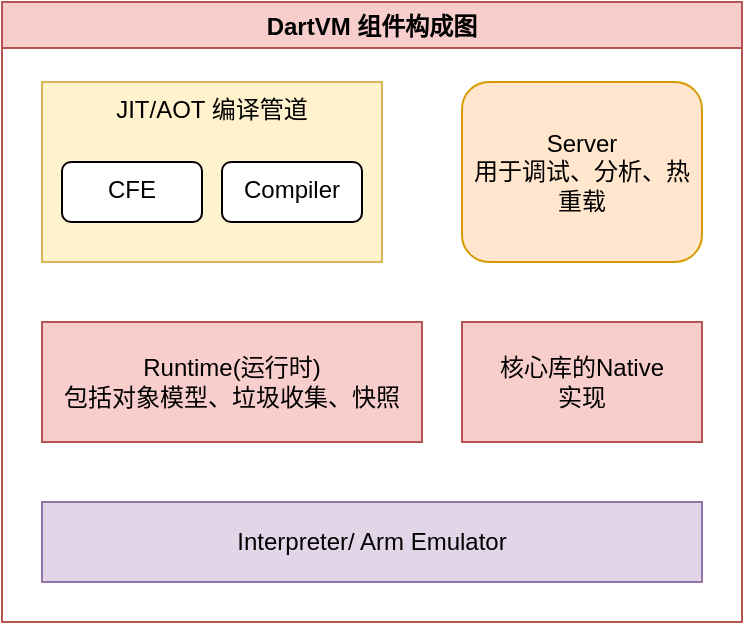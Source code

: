 <mxfile version="15.6.8" type="github">
  <diagram id="g65OwibUVPfeZa-2Ke3x" name="Page-1">
    <mxGraphModel dx="1030" dy="625" grid="1" gridSize="10" guides="1" tooltips="1" connect="1" arrows="1" fold="1" page="1" pageScale="1" pageWidth="850" pageHeight="1100" math="0" shadow="0">
      <root>
        <mxCell id="0" />
        <mxCell id="1" parent="0" />
        <mxCell id="hBB15pP0LXZnmL8GRjqS-2" value="Runtime(运行时)&lt;br&gt;包括对象模型、垃圾收集、快照" style="rounded=0;whiteSpace=wrap;html=1;fillColor=#f8cecc;strokeColor=#b85450;" vertex="1" parent="1">
          <mxGeometry x="300" y="300" width="190" height="60" as="geometry" />
        </mxCell>
        <mxCell id="hBB15pP0LXZnmL8GRjqS-6" value="核心库的Native&lt;br&gt;实现" style="rounded=0;whiteSpace=wrap;html=1;fillColor=#f8cecc;strokeColor=#b85450;" vertex="1" parent="1">
          <mxGeometry x="510" y="300" width="120" height="60" as="geometry" />
        </mxCell>
        <mxCell id="hBB15pP0LXZnmL8GRjqS-7" value="Server&lt;br&gt;用于调试、分析、热重载" style="rounded=1;whiteSpace=wrap;html=1;fillColor=#ffe6cc;strokeColor=#d79b00;" vertex="1" parent="1">
          <mxGeometry x="510" y="180" width="120" height="90" as="geometry" />
        </mxCell>
        <mxCell id="hBB15pP0LXZnmL8GRjqS-8" value="JIT/AOT 编译管道&lt;br&gt;" style="rounded=0;whiteSpace=wrap;html=1;verticalAlign=top;fillColor=#fff2cc;strokeColor=#d6b656;" vertex="1" parent="1">
          <mxGeometry x="300" y="180" width="170" height="90" as="geometry" />
        </mxCell>
        <mxCell id="hBB15pP0LXZnmL8GRjqS-9" value="CFE" style="rounded=1;whiteSpace=wrap;html=1;verticalAlign=top;" vertex="1" parent="1">
          <mxGeometry x="310" y="220" width="70" height="30" as="geometry" />
        </mxCell>
        <mxCell id="hBB15pP0LXZnmL8GRjqS-10" value="Compiler" style="rounded=1;whiteSpace=wrap;html=1;verticalAlign=top;" vertex="1" parent="1">
          <mxGeometry x="390" y="220" width="70" height="30" as="geometry" />
        </mxCell>
        <mxCell id="hBB15pP0LXZnmL8GRjqS-11" value="Interpreter/ Arm Emulator" style="rounded=0;whiteSpace=wrap;html=1;verticalAlign=middle;fillColor=#e1d5e7;strokeColor=#9673a6;" vertex="1" parent="1">
          <mxGeometry x="300" y="390" width="330" height="40" as="geometry" />
        </mxCell>
        <mxCell id="hBB15pP0LXZnmL8GRjqS-12" value="DartVM 组件构成图" style="swimlane;verticalAlign=middle;fillColor=#f8cecc;strokeColor=#b85450;" vertex="1" parent="1">
          <mxGeometry x="280" y="140" width="370" height="310" as="geometry" />
        </mxCell>
      </root>
    </mxGraphModel>
  </diagram>
</mxfile>
